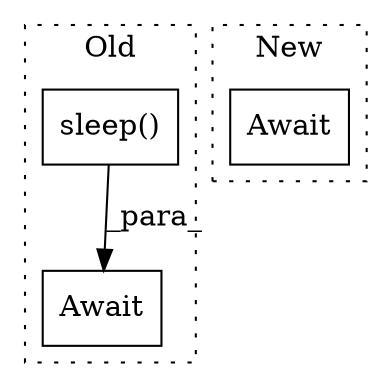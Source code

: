 digraph G {
subgraph cluster0 {
1 [label="sleep()" a="75" s="5300,5323" l="14,1" shape="box"];
3 [label="Await" a="70" s="5294" l="6" shape="box"];
label = "Old";
style="dotted";
}
subgraph cluster1 {
2 [label="Await" a="70" s="5240" l="6" shape="box"];
label = "New";
style="dotted";
}
1 -> 3 [label="_para_"];
}